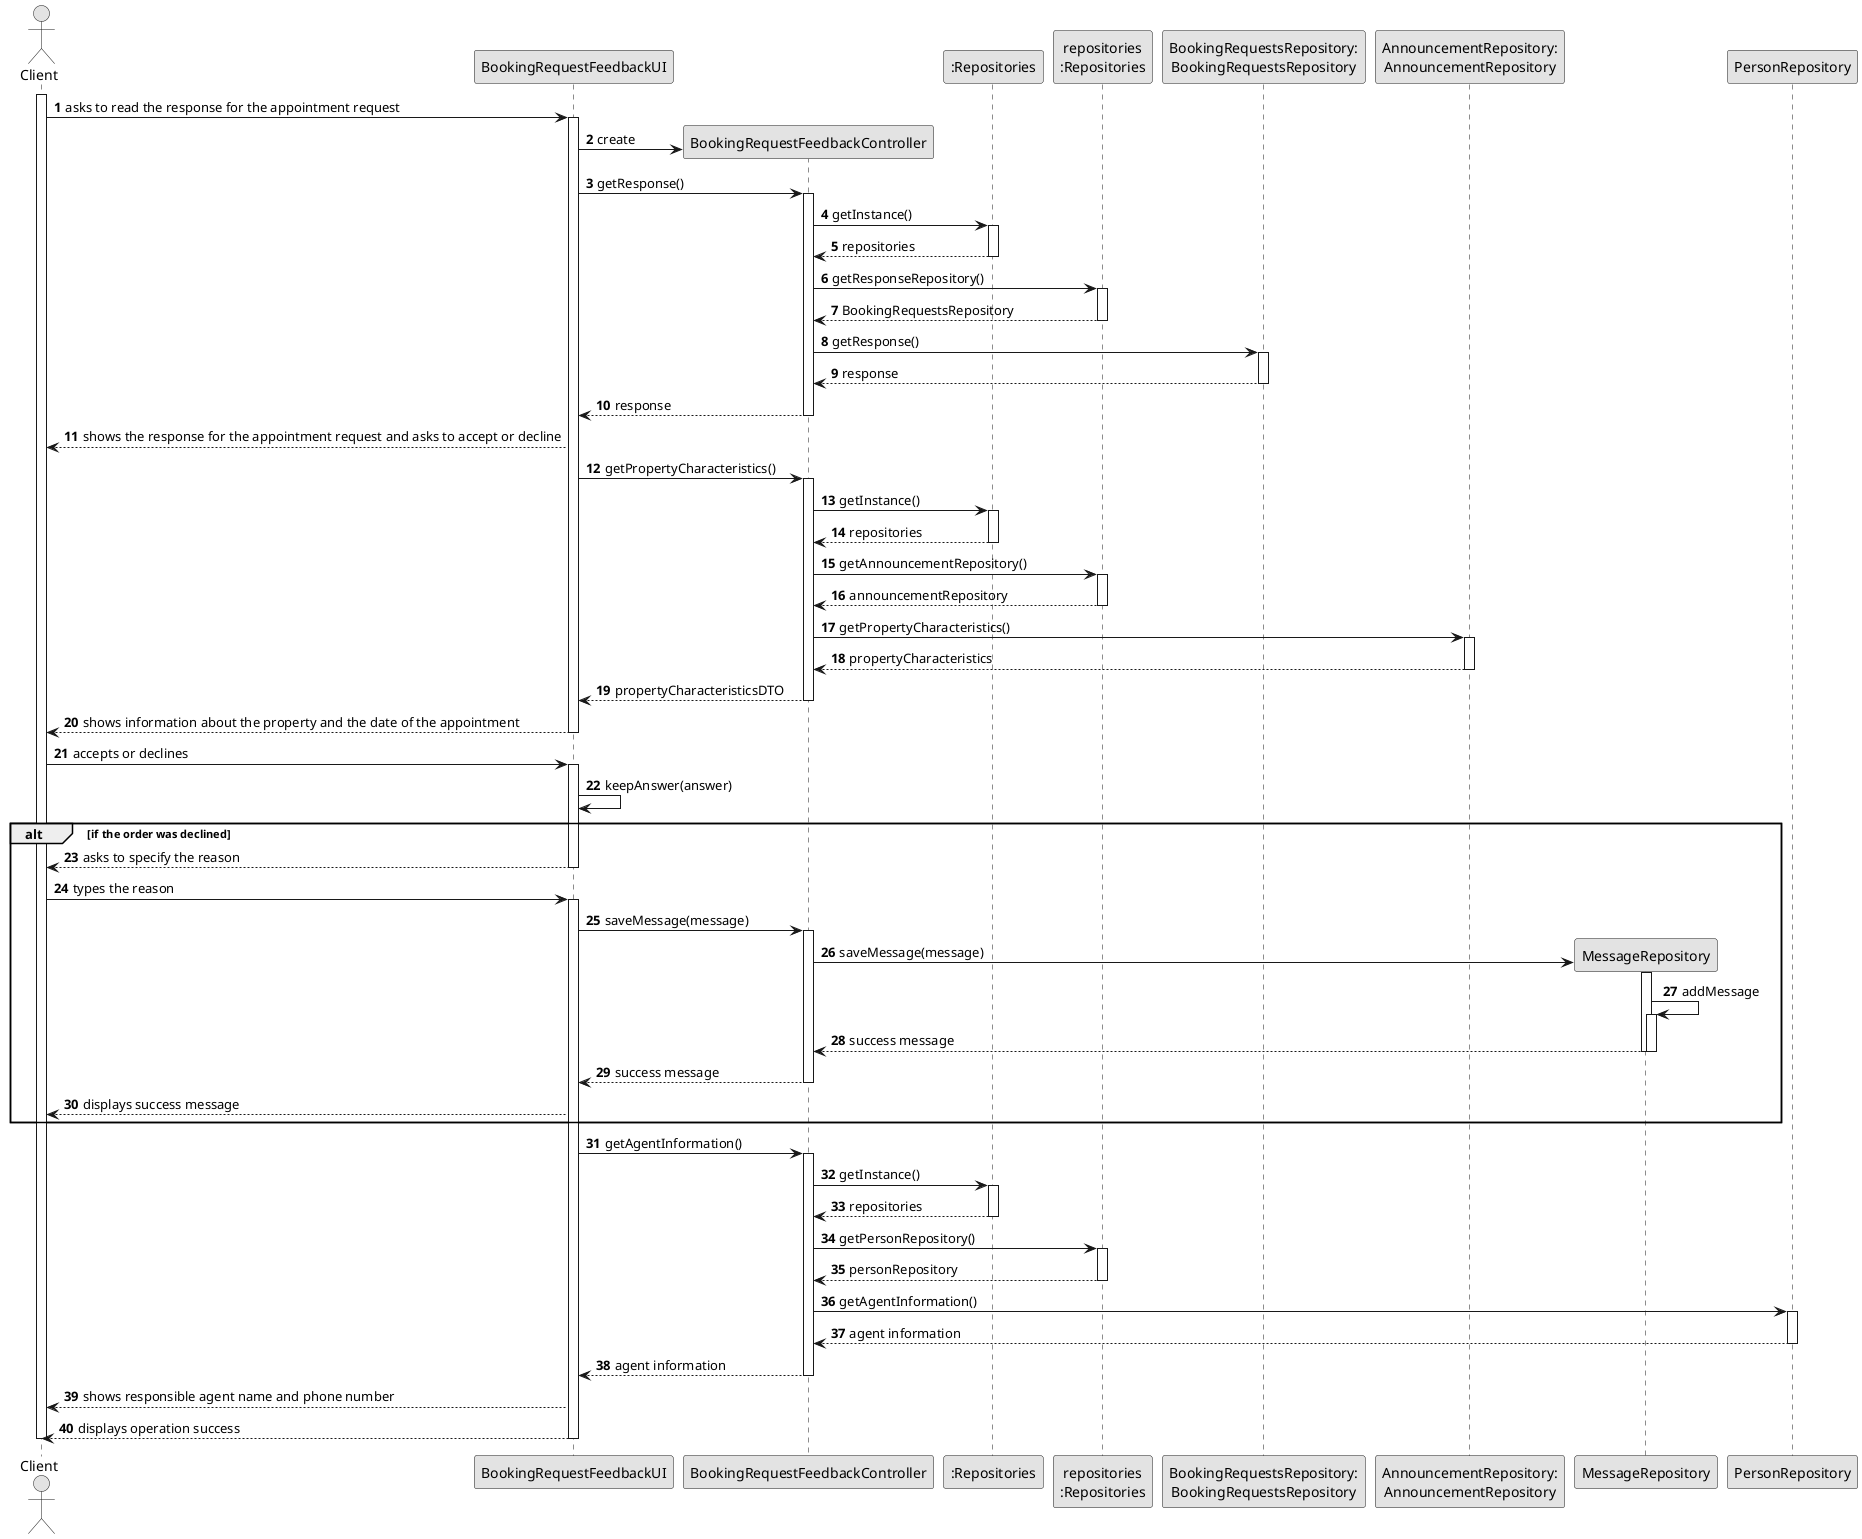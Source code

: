 @startuml
skinparam monochrome true
skinparam packageStyle rectangle
skinparam shadowing false

autonumber

'hide footbox

autonumber

'hide footbox
actor "Client" as Client
participant "BookingRequestFeedbackUI" as UI
participant "BookingRequestFeedbackController" as CTRL
participant ":Repositories" as RepositorySingleton
participant "repositories\n:Repositories" as PLAT
participant "BookingRequestsRepository:\nBookingRequestsRepository" as BookingRequestsRepository
participant "AnnouncementRepository:\nAnnouncementRepository" as AnnouncementRepository
participant MessageRepository as Message
participant PersonRepository as PersonRepository

activate Client

        Client -> UI : asks to read the response for the appointment request

        activate UI

            UI -> CTRL** : create

            UI -> CTRL : getResponse()
            activate CTRL

                CTRL -> RepositorySingleton : getInstance()
                activate RepositorySingleton

                    RepositorySingleton --> CTRL: repositories
                deactivate RepositorySingleton

                CTRL -> PLAT : getResponseRepository()
                activate PLAT

                    PLAT --> CTRL: BookingRequestsRepository
                deactivate PLAT

                CTRL -> BookingRequestsRepository : getResponse()
                activate BookingRequestsRepository

                    BookingRequestsRepository --> CTRL : response
                deactivate BookingRequestsRepository

                CTRL --> UI : response
            deactivate CTRL

            UI --> Client : shows the response for the appointment request and asks to accept or decline


        UI -> CTRL: getPropertyCharacteristics()
        activate CTRL

        CTRL -> RepositorySingleton : getInstance()
        activate RepositorySingleton

        RepositorySingleton --> CTRL: repositories
        deactivate RepositorySingleton

        CTRL -> PLAT : getAnnouncementRepository()
        activate PLAT

        PLAT --> CTRL : announcementRepository
        deactivate PLAT

        CTRL -> AnnouncementRepository : getPropertyCharacteristics()
        activate AnnouncementRepository

        AnnouncementRepository --> CTRL : propertyCharacteristics
        deactivate AnnouncementRepository



        CTRL --> UI: propertyCharacteristicsDTO
        deactivate CTRL



        UI --> Client: shows information about the property and the date of the appointment
        deactivate UI

    Client -> UI :  accepts or declines
    activate UI

    UI -> UI : keepAnswer(answer)



    alt if the order was declined
    UI --> Client : asks to specify the reason
    deactivate UI

    Client -> UI : types the reason
    activate UI

    UI -> CTRL : saveMessage(message)
    activate CTRL

    CTRL -> Message ** : saveMessage(message)

    activate Message
    Message -> Message : addMessage
    activate Message

    Message --> CTRL : success message
    deactivate Message
    deactivate Message

    CTRL --> UI : success message
    deactivate CTRL

    UI --> Client : displays success message

end

    UI -> CTRL : getAgentInformation()
    activate CTRL

    CTRL -> RepositorySingleton : getInstance()
            activate RepositorySingleton

            RepositorySingleton --> CTRL: repositories
            deactivate RepositorySingleton

            CTRL -> PLAT : getPersonRepository()
            activate PLAT

            PLAT --> CTRL : personRepository
            deactivate PLAT

            CTRL -> PersonRepository : getAgentInformation()
            activate PersonRepository

            PersonRepository --> CTRL : agent information
            deactivate PersonRepository

    CTRL --> UI : agent information
    deactivate CTRL


    UI --> Client : shows responsible agent name and phone number

    UI --> Client : displays operation success

    deactivate UI


deactivate Client

@enduml


@enduml